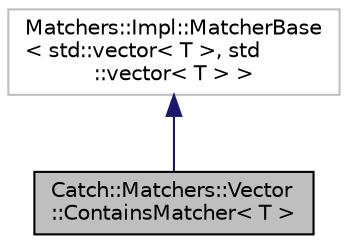 digraph "Catch::Matchers::Vector::ContainsMatcher&lt; T &gt;"
{
  edge [fontname="Helvetica",fontsize="10",labelfontname="Helvetica",labelfontsize="10"];
  node [fontname="Helvetica",fontsize="10",shape=record];
  Node1 [label="Catch::Matchers::Vector\l::ContainsMatcher\< T \>",height=0.2,width=0.4,color="black", fillcolor="grey75", style="filled", fontcolor="black"];
  Node2 -> Node1 [dir="back",color="midnightblue",fontsize="10",style="solid",fontname="Helvetica"];
  Node2 [label="Matchers::Impl::MatcherBase\l\< std::vector\< T \>, std\l::vector\< T \> \>",height=0.2,width=0.4,color="grey75", fillcolor="white", style="filled"];
}
